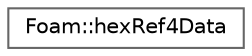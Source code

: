 digraph "Graphical Class Hierarchy"
{
 // LATEX_PDF_SIZE
  bgcolor="transparent";
  edge [fontname=Helvetica,fontsize=10,labelfontname=Helvetica,labelfontsize=10];
  node [fontname=Helvetica,fontsize=10,shape=box,height=0.2,width=0.4];
  rankdir="LR";
  Node0 [id="Node000000",label="Foam::hexRef4Data",height=0.2,width=0.4,color="grey40", fillcolor="white", style="filled",URL="$classFoam_1_1hexRef4Data.html",tooltip=" "];
}
